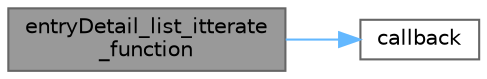 digraph "entryDetail_list_itterate_function"
{
 // LATEX_PDF_SIZE
  bgcolor="transparent";
  edge [fontname=Helvetica,fontsize=10,labelfontname=Helvetica,labelfontsize=10];
  node [fontname=Helvetica,fontsize=10,shape=box,height=0.2,width=0.4];
  rankdir="LR";
  Node1 [id="Node000001",label="entryDetail_list_itterate\l_function",height=0.2,width=0.4,color="gray40", fillcolor="grey60", style="filled", fontcolor="black",tooltip="Iterates over the entry detail list and applies a callback function."];
  Node1 -> Node2 [id="edge1_Node000001_Node000002",color="steelblue1",style="solid",tooltip=" "];
  Node2 [id="Node000002",label="callback",height=0.2,width=0.4,color="grey40", fillcolor="white", style="filled",URL="$db__manager_8c.html#ae5029c6714b7b77296aa2096b846b6be",tooltip=" "];
}
